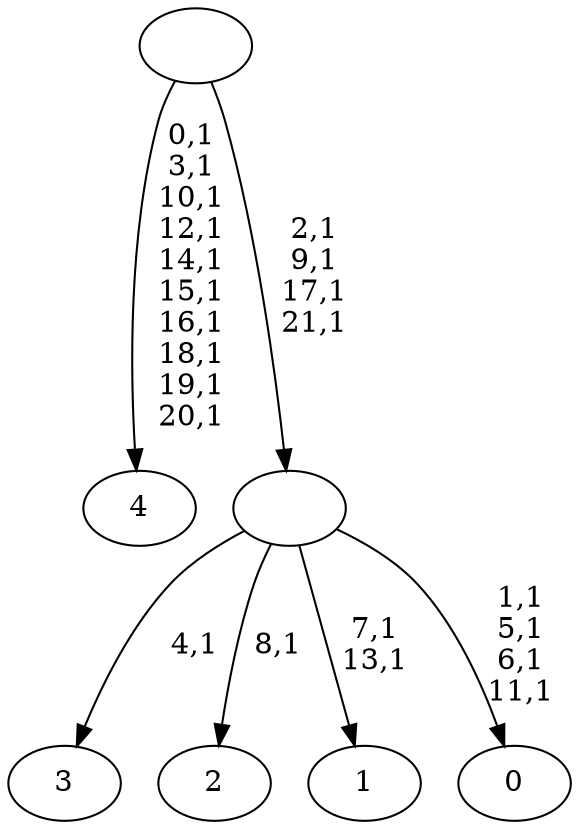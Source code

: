 digraph T {
	27 [label="4"]
	16 [label="3"]
	14 [label="2"]
	12 [label="1"]
	9 [label="0"]
	4 [label=""]
	0 [label=""]
	4 -> 9 [label="1,1\n5,1\n6,1\n11,1"]
	4 -> 12 [label="7,1\n13,1"]
	4 -> 14 [label="8,1"]
	4 -> 16 [label="4,1"]
	0 -> 4 [label="2,1\n9,1\n17,1\n21,1"]
	0 -> 27 [label="0,1\n3,1\n10,1\n12,1\n14,1\n15,1\n16,1\n18,1\n19,1\n20,1"]
}
